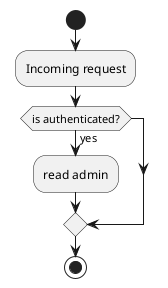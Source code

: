 @startuml
'https://plantuml.com/activity-diagram-beta

start
:Incoming request;
if (is authenticated?) then (yes)
  :read admin;
endif
stop
@enduml
